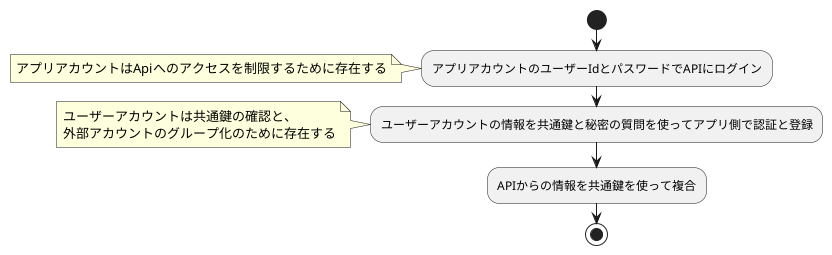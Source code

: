@startuml 認証フロー

start
:アプリアカウントのユーザーIdとパスワードでAPIにログイン;
note left
アプリアカウントはApiへのアクセスを制限するために存在する
endnote
:ユーザーアカウントの情報を共通鍵と秘密の質問を使ってアプリ側で認証と登録;
note left
ユーザーアカウントは共通鍵の確認と、
外部アカウントのグループ化のために存在する
endnote
:APIからの情報を共通鍵を使って複合;
stop

@enduml